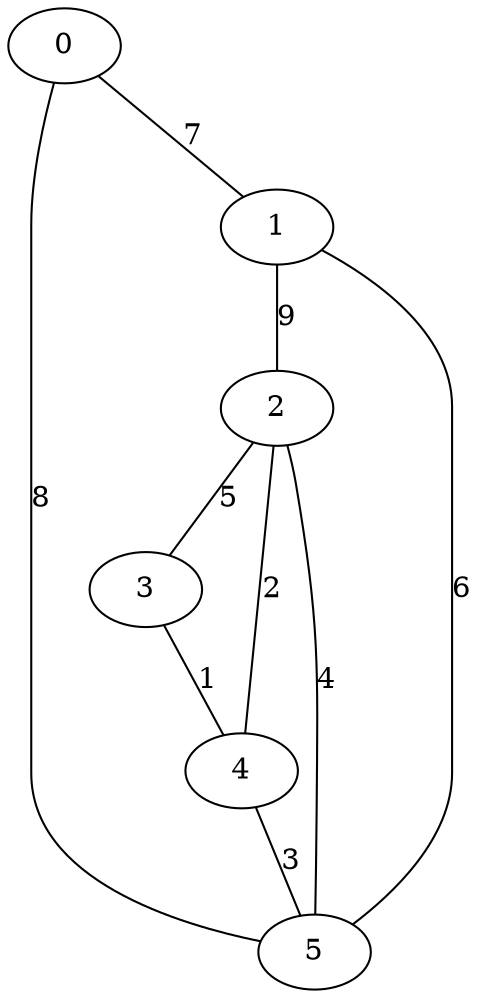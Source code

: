 graph A{
3--4[label = 1];
2--4[label = 2];
4--5[label = 3];
2--5[label = 4];
2--3[label = 5];
1--5[label = 6];
0--1[label = 7];
0--5[label = 8];
1--2[label = 9];
}
